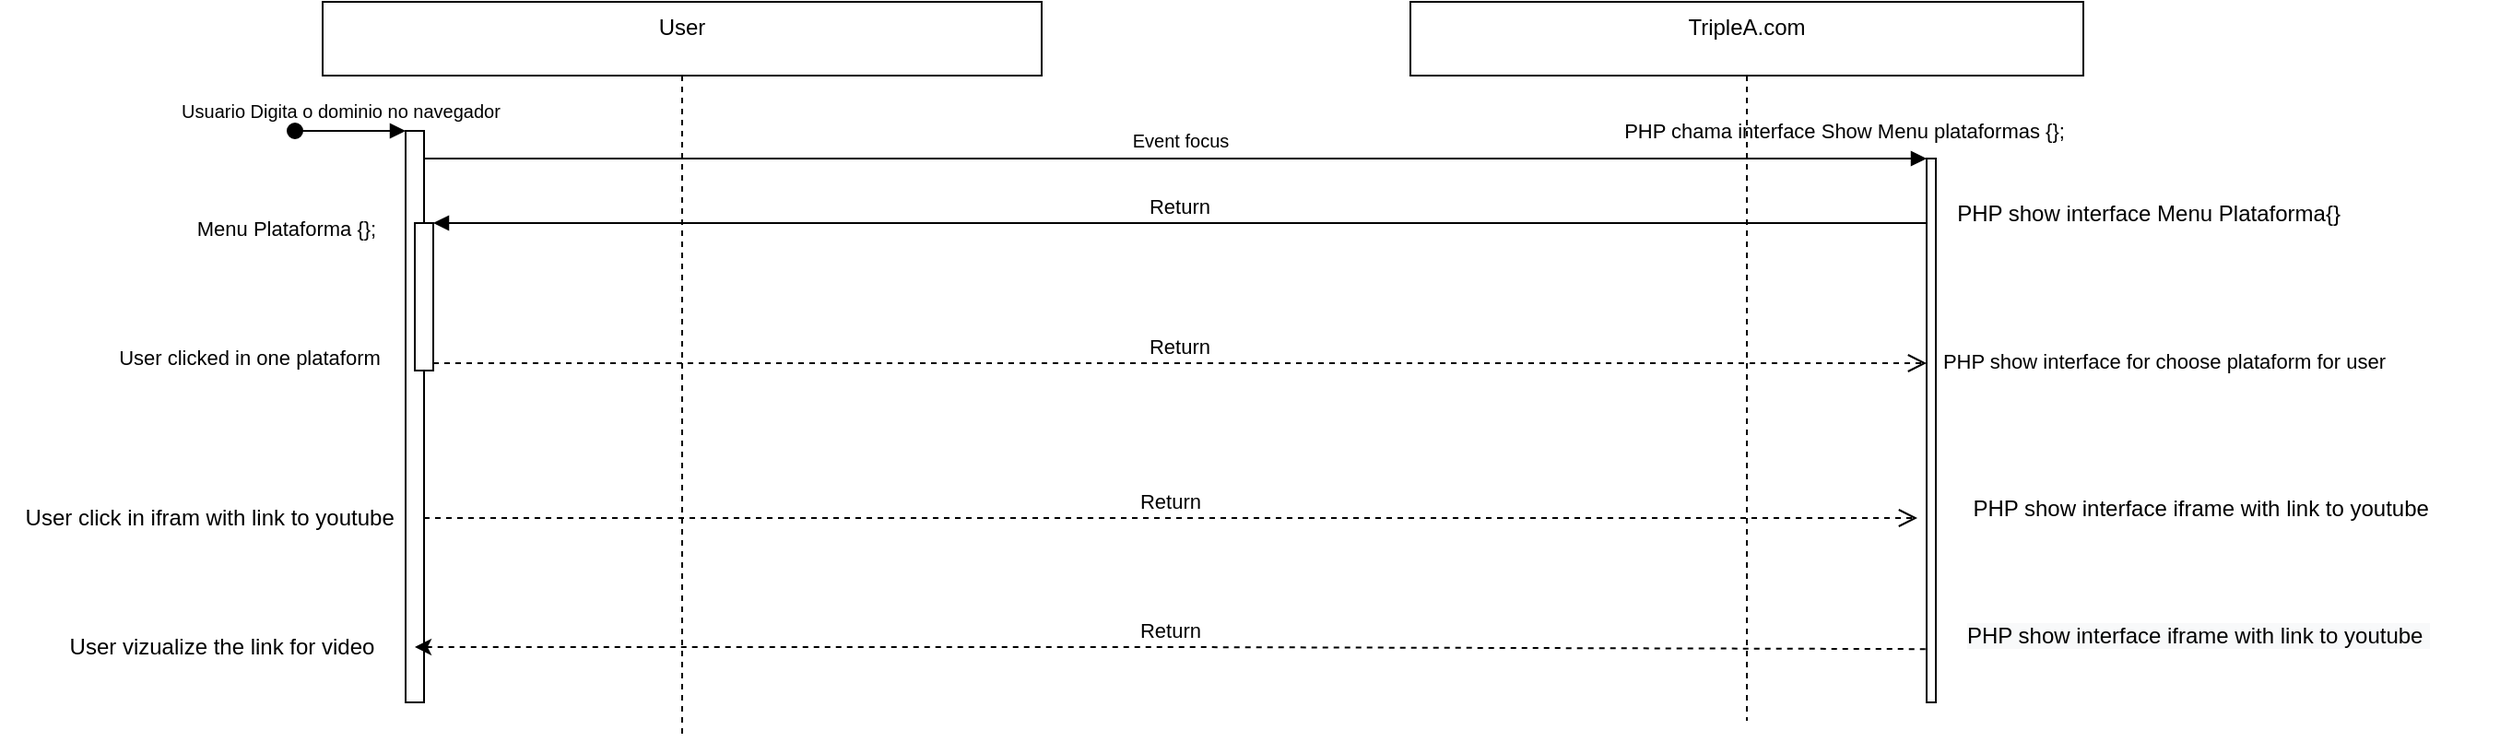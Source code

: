 <mxfile version="20.2.3" type="device"><diagram id="kgpKYQtTHZ0yAKxKKP6v" name="Page-1"><mxGraphModel dx="2272" dy="794" grid="1" gridSize="10" guides="1" tooltips="1" connect="1" arrows="1" fold="1" page="1" pageScale="1" pageWidth="850" pageHeight="1100" math="0" shadow="0"><root><mxCell id="0"/><mxCell id="1" parent="0"/><mxCell id="3nuBFxr9cyL0pnOWT2aG-1" value="User&#10;" style="shape=umlLifeline;perimeter=lifelinePerimeter;container=1;collapsible=0;recursiveResize=0;rounded=0;shadow=0;strokeWidth=1;" parent="1" vertex="1"><mxGeometry x="40" y="170" width="390" height="400" as="geometry"/></mxCell><mxCell id="3nuBFxr9cyL0pnOWT2aG-2" value="" style="points=[];perimeter=orthogonalPerimeter;rounded=0;shadow=0;strokeWidth=1;" parent="3nuBFxr9cyL0pnOWT2aG-1" vertex="1"><mxGeometry x="45" y="70" width="10" height="310" as="geometry"/></mxCell><mxCell id="3nuBFxr9cyL0pnOWT2aG-3" value="Usuario Digita o dominio no navegador&#10;" style="verticalAlign=bottom;startArrow=oval;endArrow=block;startSize=8;shadow=0;strokeWidth=1;align=center;fontSize=10;" parent="3nuBFxr9cyL0pnOWT2aG-1" target="3nuBFxr9cyL0pnOWT2aG-2" edge="1"><mxGeometry x="-0.167" y="-10" relative="1" as="geometry"><mxPoint x="-15" y="70" as="sourcePoint"/><mxPoint as="offset"/></mxGeometry></mxCell><mxCell id="3nuBFxr9cyL0pnOWT2aG-4" value="" style="points=[];perimeter=orthogonalPerimeter;rounded=0;shadow=0;strokeWidth=1;" parent="3nuBFxr9cyL0pnOWT2aG-1" vertex="1"><mxGeometry x="50" y="120" width="10" height="80" as="geometry"/></mxCell><mxCell id="ujVa0h1kHhufuCH9pKuO-6" value="Return" style="verticalAlign=bottom;endArrow=open;dashed=1;endSize=8;exitX=1;exitY=0.95;shadow=0;strokeWidth=1;" edge="1" parent="3nuBFxr9cyL0pnOWT2aG-1"><mxGeometry relative="1" as="geometry"><mxPoint x="865" y="280" as="targetPoint"/><mxPoint x="55" y="280" as="sourcePoint"/></mxGeometry></mxCell><mxCell id="3nuBFxr9cyL0pnOWT2aG-5" value="TripleA.com&#10;" style="shape=umlLifeline;perimeter=lifelinePerimeter;container=1;collapsible=0;recursiveResize=0;rounded=0;shadow=0;strokeWidth=1;" parent="1" vertex="1"><mxGeometry x="630" y="170" width="365" height="390" as="geometry"/></mxCell><mxCell id="3nuBFxr9cyL0pnOWT2aG-6" value="" style="points=[];perimeter=orthogonalPerimeter;rounded=0;shadow=0;strokeWidth=1;" parent="3nuBFxr9cyL0pnOWT2aG-5" vertex="1"><mxGeometry x="280" y="85" width="5" height="295" as="geometry"/></mxCell><mxCell id="Fjip8bBosUrg6CQO5HYb-3" value="&lt;span style=&quot;font-size: 11px;&quot;&gt;PHP chama interface Show Menu plataformas {};&lt;/span&gt;" style="text;html=1;align=center;verticalAlign=middle;resizable=0;points=[];autosize=1;strokeColor=none;fillColor=none;fontSize=10;" parent="3nuBFxr9cyL0pnOWT2aG-5" vertex="1"><mxGeometry x="105" y="55" width="260" height="30" as="geometry"/></mxCell><mxCell id="3nuBFxr9cyL0pnOWT2aG-8" value="" style="verticalAlign=bottom;endArrow=block;entryX=0;entryY=0;shadow=0;strokeWidth=1;" parent="1" source="3nuBFxr9cyL0pnOWT2aG-2" target="3nuBFxr9cyL0pnOWT2aG-6" edge="1"><mxGeometry x="0.011" y="20" relative="1" as="geometry"><mxPoint x="490" y="340" as="sourcePoint"/><mxPoint as="offset"/></mxGeometry></mxCell><mxCell id="3nuBFxr9cyL0pnOWT2aG-9" value="Return" style="verticalAlign=bottom;endArrow=block;entryX=1;entryY=0;shadow=0;strokeWidth=1;" parent="1" source="3nuBFxr9cyL0pnOWT2aG-6" target="3nuBFxr9cyL0pnOWT2aG-4" edge="1"><mxGeometry relative="1" as="geometry"><mxPoint x="455" y="380" as="sourcePoint"/></mxGeometry></mxCell><mxCell id="3nuBFxr9cyL0pnOWT2aG-10" value="Return" style="verticalAlign=bottom;endArrow=open;dashed=1;endSize=8;exitX=1;exitY=0.95;shadow=0;strokeWidth=1;" parent="1" source="3nuBFxr9cyL0pnOWT2aG-4" target="3nuBFxr9cyL0pnOWT2aG-6" edge="1"><mxGeometry relative="1" as="geometry"><mxPoint x="455" y="437" as="targetPoint"/></mxGeometry></mxCell><mxCell id="Fjip8bBosUrg6CQO5HYb-2" value="Event focus" style="text;html=1;align=center;verticalAlign=middle;resizable=0;points=[];autosize=1;strokeColor=none;fillColor=none;fontSize=10;" parent="1" vertex="1"><mxGeometry x="465" y="230" width="80" height="30" as="geometry"/></mxCell><mxCell id="ujVa0h1kHhufuCH9pKuO-1" value="&lt;span style=&quot;font-size: 11px;&quot;&gt;Menu Plataforma {};&lt;br&gt;&lt;br&gt;&lt;/span&gt;" style="text;html=1;align=center;verticalAlign=middle;resizable=0;points=[];autosize=1;strokeColor=none;fillColor=none;fontSize=10;" vertex="1" parent="1"><mxGeometry x="-40" y="280" width="120" height="40" as="geometry"/></mxCell><mxCell id="ujVa0h1kHhufuCH9pKuO-2" value="&lt;span style=&quot;font-size: 11px;&quot;&gt;User clicked in one plataform&lt;br&gt;&lt;br&gt;&lt;/span&gt;" style="text;html=1;align=center;verticalAlign=middle;resizable=0;points=[];autosize=1;strokeColor=none;fillColor=none;fontSize=10;" vertex="1" parent="1"><mxGeometry x="-80" y="350" width="160" height="40" as="geometry"/></mxCell><mxCell id="ujVa0h1kHhufuCH9pKuO-3" value="&lt;span style=&quot;font-size: 11px;&quot;&gt;PHP show interface for choose plataform for user&amp;nbsp;&lt;br&gt;&lt;/span&gt;" style="text;html=1;align=center;verticalAlign=middle;resizable=0;points=[];autosize=1;strokeColor=none;fillColor=none;fontSize=10;" vertex="1" parent="1"><mxGeometry x="905" y="350" width="270" height="30" as="geometry"/></mxCell><mxCell id="ujVa0h1kHhufuCH9pKuO-12" value="PHP show interface Menu Plataforma{}&lt;br&gt;" style="text;html=1;align=center;verticalAlign=middle;resizable=0;points=[];autosize=1;strokeColor=none;fillColor=none;" vertex="1" parent="1"><mxGeometry x="910" y="270" width="240" height="30" as="geometry"/></mxCell><mxCell id="ujVa0h1kHhufuCH9pKuO-14" value="User click in ifram with link to youtube&amp;nbsp;" style="text;html=1;align=center;verticalAlign=middle;resizable=0;points=[];autosize=1;strokeColor=none;fillColor=none;" vertex="1" parent="1"><mxGeometry x="-135" y="435" width="230" height="30" as="geometry"/></mxCell><mxCell id="ujVa0h1kHhufuCH9pKuO-15" value="PHP show interface iframe with link to youtube&amp;nbsp;" style="text;html=1;align=center;verticalAlign=middle;resizable=0;points=[];autosize=1;strokeColor=none;fillColor=none;" vertex="1" parent="1"><mxGeometry x="920" y="430" width="280" height="30" as="geometry"/></mxCell><mxCell id="ujVa0h1kHhufuCH9pKuO-16" value="Return" style="verticalAlign=bottom;endArrow=none;dashed=1;endSize=8;shadow=0;strokeWidth=1;endFill=0;startArrow=classic;startFill=1;entryX=0;entryY=0.902;entryDx=0;entryDy=0;entryPerimeter=0;" edge="1" parent="1" target="3nuBFxr9cyL0pnOWT2aG-6"><mxGeometry relative="1" as="geometry"><mxPoint x="910" y="520" as="targetPoint"/><mxPoint x="90" y="520" as="sourcePoint"/><Array as="points"><mxPoint x="500" y="520"/></Array></mxGeometry></mxCell><mxCell id="ujVa0h1kHhufuCH9pKuO-17" value="&lt;span style=&quot;color: rgb(0, 0, 0); font-family: Helvetica; font-size: 12px; font-style: normal; font-variant-ligatures: normal; font-variant-caps: normal; font-weight: 400; letter-spacing: normal; orphans: 2; text-align: center; text-indent: 0px; text-transform: none; widows: 2; word-spacing: 0px; -webkit-text-stroke-width: 0px; background-color: rgb(248, 249, 250); text-decoration-thickness: initial; text-decoration-style: initial; text-decoration-color: initial; float: none; display: inline !important;&quot;&gt;PHP show interface iframe with link to youtube&amp;nbsp;&lt;/span&gt;" style="text;whiteSpace=wrap;html=1;" vertex="1" parent="1"><mxGeometry x="930" y="500" width="290" height="40" as="geometry"/></mxCell><mxCell id="ujVa0h1kHhufuCH9pKuO-18" value="User vizualize the link for video" style="text;html=1;align=center;verticalAlign=middle;resizable=0;points=[];autosize=1;strokeColor=none;fillColor=none;" vertex="1" parent="1"><mxGeometry x="-110" y="505" width="190" height="30" as="geometry"/></mxCell></root></mxGraphModel></diagram></mxfile>
